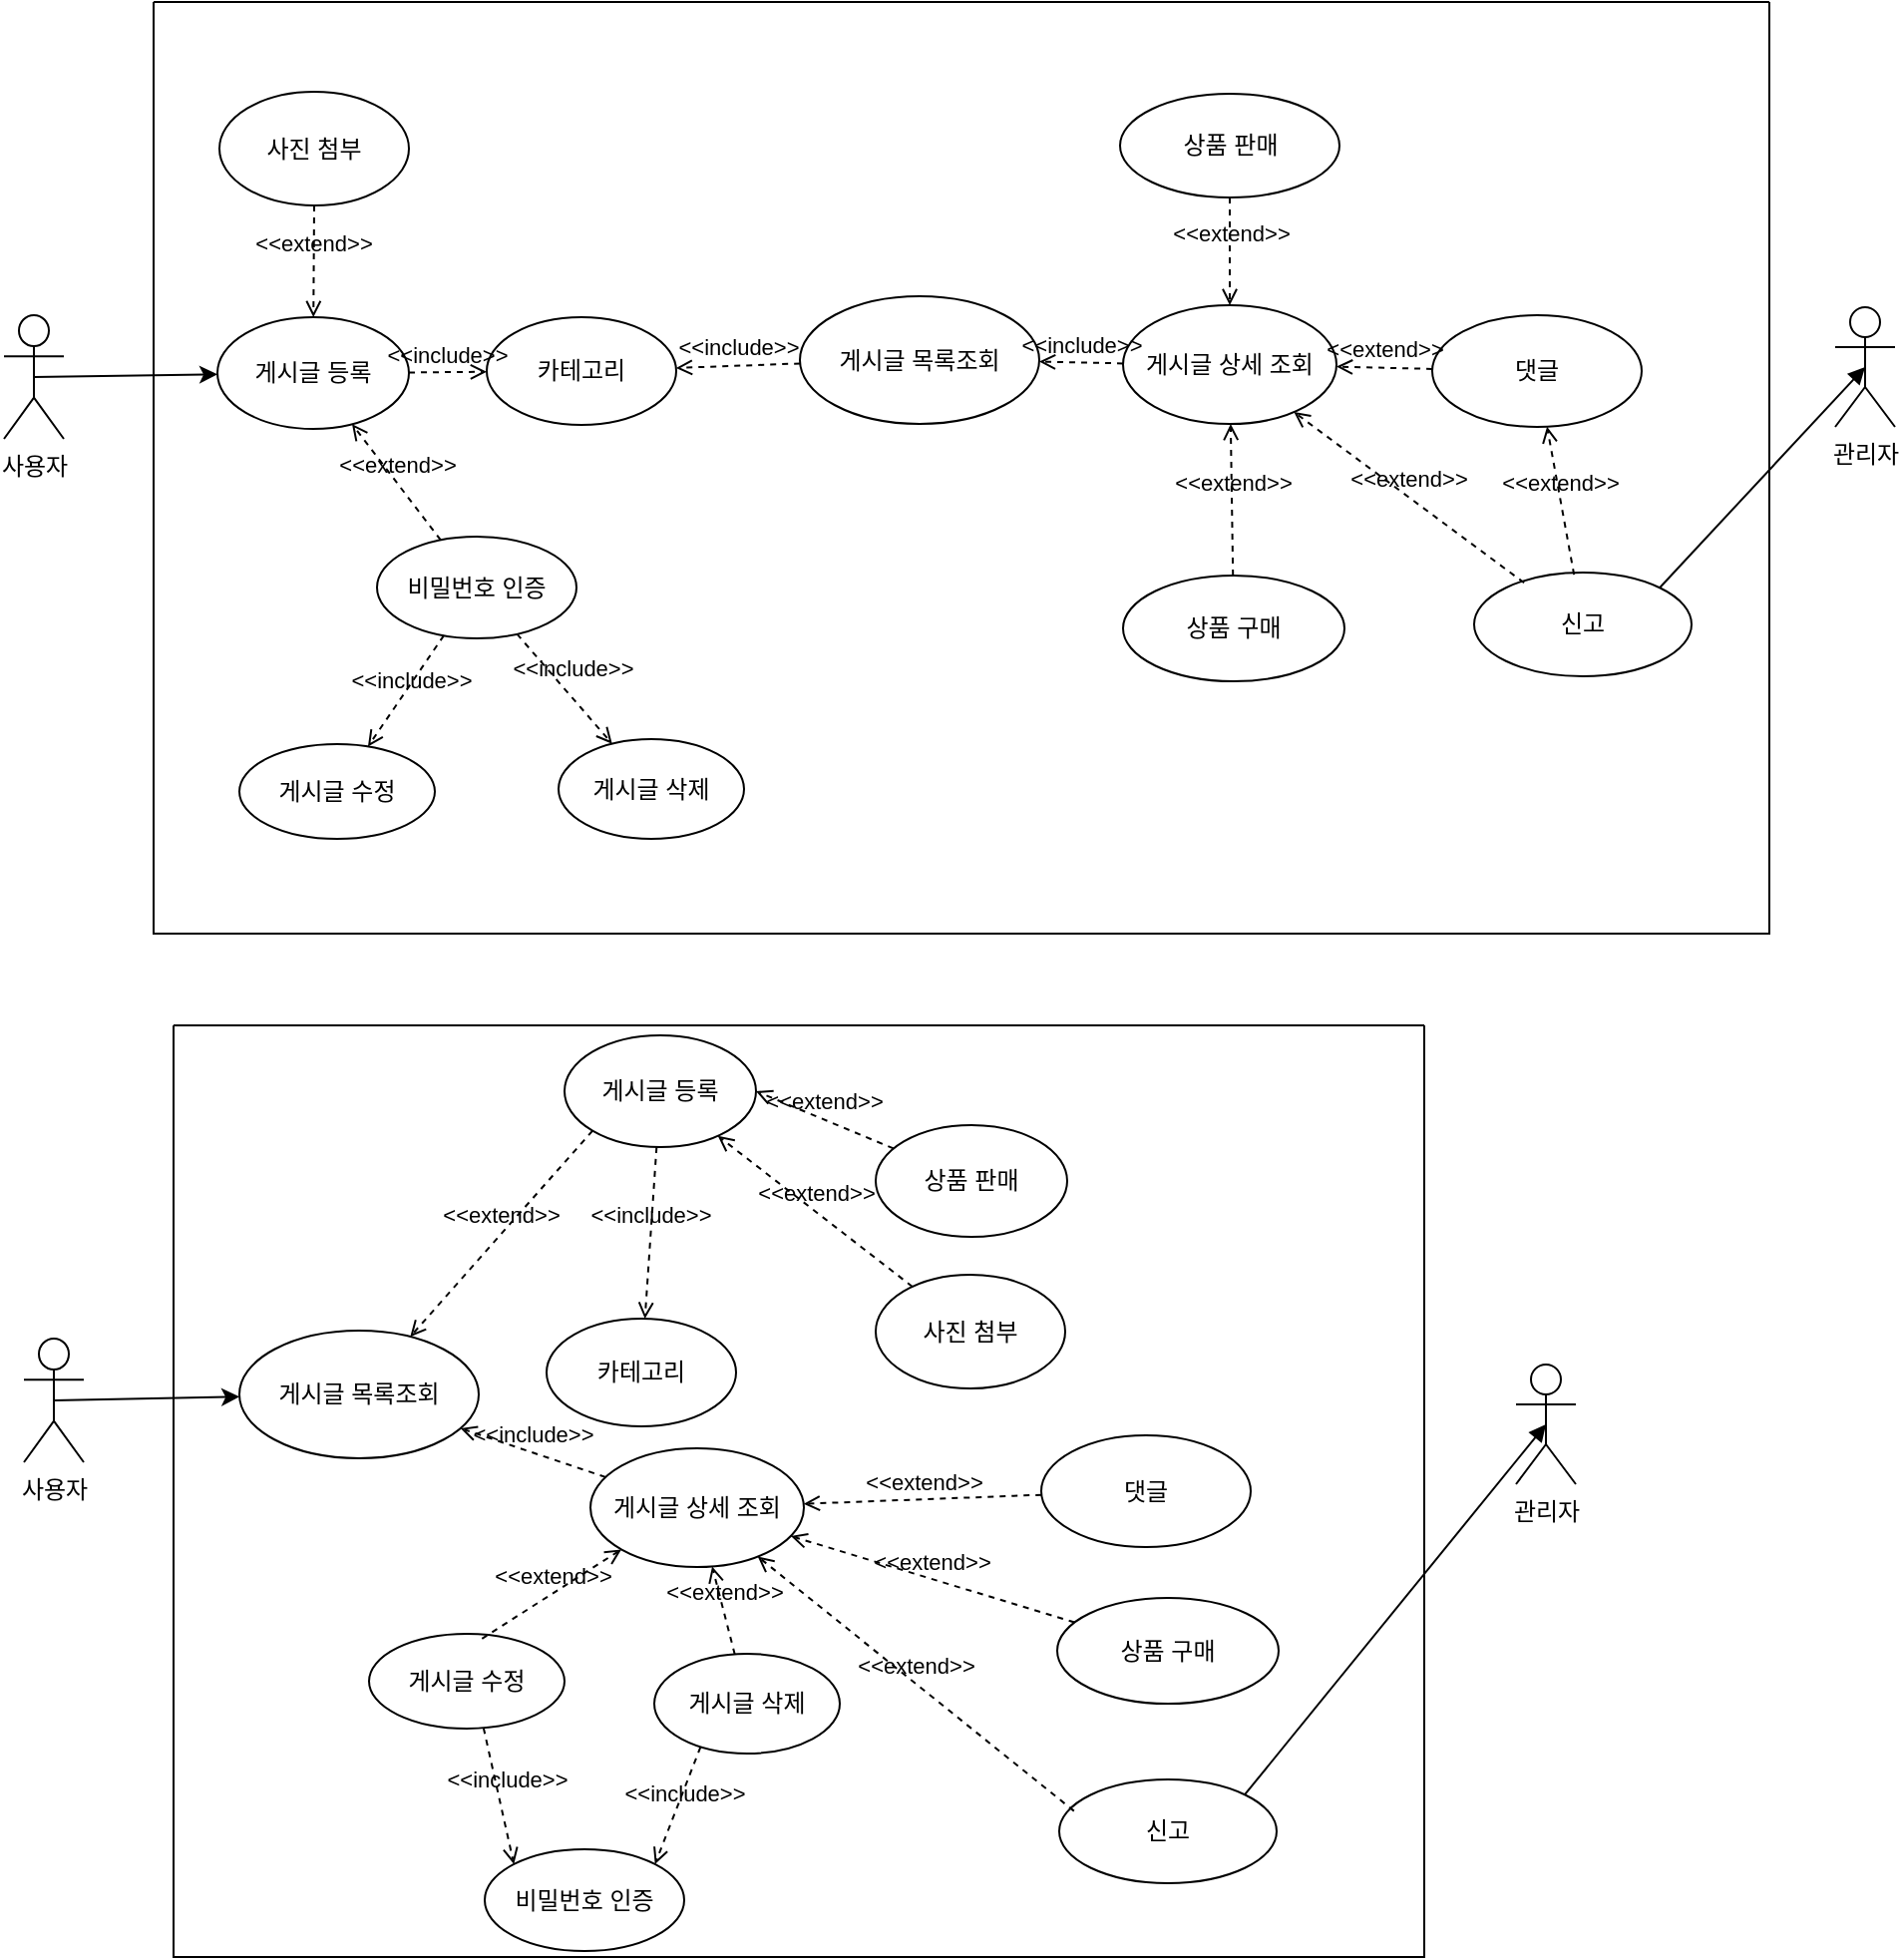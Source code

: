<mxfile version="21.5.0" type="device">
  <diagram name="페이지-1" id="2A6rmTgs7TxBlJDAq-7V">
    <mxGraphModel dx="1276" dy="1393" grid="0" gridSize="10" guides="1" tooltips="1" connect="1" arrows="1" fold="1" page="0" pageScale="1" pageWidth="827" pageHeight="1169" background="#ffffff" math="0" shadow="0">
      <root>
        <mxCell id="0" />
        <mxCell id="1" parent="0" />
        <mxCell id="9RrjQKSxuwqCgkj-DVFH-43" value="" style="swimlane;startSize=0;" vertex="1" parent="1">
          <mxGeometry x="207" y="-781" width="810" height="467" as="geometry" />
        </mxCell>
        <mxCell id="9RrjQKSxuwqCgkj-DVFH-41" value="게시글 수정" style="ellipse;html=1;whiteSpace=wrap;" vertex="1" parent="9RrjQKSxuwqCgkj-DVFH-43">
          <mxGeometry x="43" y="372" width="98" height="47.5" as="geometry" />
        </mxCell>
        <mxCell id="9RrjQKSxuwqCgkj-DVFH-35" value="게시글 목록조회" style="ellipse;html=1;whiteSpace=wrap;" vertex="1" parent="9RrjQKSxuwqCgkj-DVFH-43">
          <mxGeometry x="324" y="147.5" width="120" height="64" as="geometry" />
        </mxCell>
        <mxCell id="9RrjQKSxuwqCgkj-DVFH-36" value="게시글 상세 조회" style="ellipse;html=1;whiteSpace=wrap;" vertex="1" parent="9RrjQKSxuwqCgkj-DVFH-43">
          <mxGeometry x="486" y="152" width="107" height="59.5" as="geometry" />
        </mxCell>
        <mxCell id="9RrjQKSxuwqCgkj-DVFH-37" value="댓글" style="ellipse;html=1;whiteSpace=wrap;" vertex="1" parent="9RrjQKSxuwqCgkj-DVFH-43">
          <mxGeometry x="641" y="157" width="105" height="56" as="geometry" />
        </mxCell>
        <mxCell id="9RrjQKSxuwqCgkj-DVFH-38" value="상품 구매" style="ellipse;html=1;whiteSpace=wrap;" vertex="1" parent="9RrjQKSxuwqCgkj-DVFH-43">
          <mxGeometry x="486" y="287.5" width="111" height="53" as="geometry" />
        </mxCell>
        <mxCell id="9RrjQKSxuwqCgkj-DVFH-39" value="신고" style="ellipse;html=1;whiteSpace=wrap;" vertex="1" parent="9RrjQKSxuwqCgkj-DVFH-43">
          <mxGeometry x="662" y="286" width="109" height="52" as="geometry" />
        </mxCell>
        <mxCell id="9RrjQKSxuwqCgkj-DVFH-30" value="상품 판매" style="ellipse;html=1;whiteSpace=wrap;" vertex="1" parent="9RrjQKSxuwqCgkj-DVFH-43">
          <mxGeometry x="484.5" y="46" width="110" height="52" as="geometry" />
        </mxCell>
        <mxCell id="9RrjQKSxuwqCgkj-DVFH-34" value="사진 첨부" style="ellipse;html=1;whiteSpace=wrap;" vertex="1" parent="9RrjQKSxuwqCgkj-DVFH-43">
          <mxGeometry x="33" y="45" width="95" height="57" as="geometry" />
        </mxCell>
        <mxCell id="9RrjQKSxuwqCgkj-DVFH-33" value="카테고리" style="ellipse;html=1;whiteSpace=wrap;" vertex="1" parent="9RrjQKSxuwqCgkj-DVFH-43">
          <mxGeometry x="167" y="158" width="95" height="54" as="geometry" />
        </mxCell>
        <mxCell id="9RrjQKSxuwqCgkj-DVFH-42" value="비밀번호 인증" style="ellipse;html=1;whiteSpace=wrap;" vertex="1" parent="9RrjQKSxuwqCgkj-DVFH-43">
          <mxGeometry x="112" y="268" width="100" height="51" as="geometry" />
        </mxCell>
        <mxCell id="9RrjQKSxuwqCgkj-DVFH-51" value="게시글 삭제" style="ellipse;html=1;whiteSpace=wrap;" vertex="1" parent="9RrjQKSxuwqCgkj-DVFH-43">
          <mxGeometry x="203" y="369.5" width="93" height="50" as="geometry" />
        </mxCell>
        <mxCell id="9RrjQKSxuwqCgkj-DVFH-32" value="게시글 등록" style="ellipse;html=1;whiteSpace=wrap;" vertex="1" parent="9RrjQKSxuwqCgkj-DVFH-43">
          <mxGeometry x="32" y="158" width="96" height="56" as="geometry" />
        </mxCell>
        <mxCell id="9RrjQKSxuwqCgkj-DVFH-58" value="&amp;lt;&amp;lt;include&amp;gt;&amp;gt;" style="html=1;verticalAlign=bottom;labelBackgroundColor=none;endArrow=open;endFill=0;dashed=1;rounded=0;" edge="1" parent="9RrjQKSxuwqCgkj-DVFH-43" source="9RrjQKSxuwqCgkj-DVFH-42" target="9RrjQKSxuwqCgkj-DVFH-41">
          <mxGeometry x="0.037" y="4" width="160" relative="1" as="geometry">
            <mxPoint x="268" y="238" as="sourcePoint" />
            <mxPoint x="428" y="238" as="targetPoint" />
            <mxPoint as="offset" />
          </mxGeometry>
        </mxCell>
        <mxCell id="9RrjQKSxuwqCgkj-DVFH-60" value="&amp;lt;&amp;lt;include&amp;gt;&amp;gt;" style="html=1;verticalAlign=bottom;labelBackgroundColor=none;endArrow=open;endFill=0;dashed=1;rounded=0;" edge="1" parent="9RrjQKSxuwqCgkj-DVFH-43" source="9RrjQKSxuwqCgkj-DVFH-42" target="9RrjQKSxuwqCgkj-DVFH-51">
          <mxGeometry x="0.037" y="4" width="160" relative="1" as="geometry">
            <mxPoint x="151" y="272" as="sourcePoint" />
            <mxPoint x="119" y="313" as="targetPoint" />
            <mxPoint as="offset" />
          </mxGeometry>
        </mxCell>
        <mxCell id="9RrjQKSxuwqCgkj-DVFH-61" value="&amp;lt;&amp;lt;extend&amp;gt;&amp;gt;" style="html=1;verticalAlign=bottom;labelBackgroundColor=none;endArrow=open;endFill=0;dashed=1;rounded=0;" edge="1" parent="9RrjQKSxuwqCgkj-DVFH-43" source="9RrjQKSxuwqCgkj-DVFH-42" target="9RrjQKSxuwqCgkj-DVFH-32">
          <mxGeometry width="160" relative="1" as="geometry">
            <mxPoint x="358" y="231" as="sourcePoint" />
            <mxPoint x="518" y="231" as="targetPoint" />
          </mxGeometry>
        </mxCell>
        <mxCell id="9RrjQKSxuwqCgkj-DVFH-62" value="&amp;lt;&amp;lt;extend&amp;gt;&amp;gt;" style="html=1;verticalAlign=bottom;labelBackgroundColor=none;endArrow=open;endFill=0;dashed=1;rounded=0;" edge="1" parent="9RrjQKSxuwqCgkj-DVFH-43" source="9RrjQKSxuwqCgkj-DVFH-34" target="9RrjQKSxuwqCgkj-DVFH-32">
          <mxGeometry width="160" relative="1" as="geometry">
            <mxPoint x="358" y="231" as="sourcePoint" />
            <mxPoint x="518" y="231" as="targetPoint" />
          </mxGeometry>
        </mxCell>
        <mxCell id="9RrjQKSxuwqCgkj-DVFH-63" value="&amp;lt;&amp;lt;include&amp;gt;&amp;gt;" style="html=1;verticalAlign=bottom;labelBackgroundColor=none;endArrow=open;endFill=0;dashed=1;rounded=0;" edge="1" parent="9RrjQKSxuwqCgkj-DVFH-43" source="9RrjQKSxuwqCgkj-DVFH-32" target="9RrjQKSxuwqCgkj-DVFH-33">
          <mxGeometry width="160" relative="1" as="geometry">
            <mxPoint x="358" y="257" as="sourcePoint" />
            <mxPoint x="518" y="257" as="targetPoint" />
          </mxGeometry>
        </mxCell>
        <mxCell id="9RrjQKSxuwqCgkj-DVFH-65" value="&amp;lt;&amp;lt;include&amp;gt;&amp;gt;" style="html=1;verticalAlign=bottom;labelBackgroundColor=none;endArrow=open;endFill=0;dashed=1;rounded=0;" edge="1" parent="9RrjQKSxuwqCgkj-DVFH-43" source="9RrjQKSxuwqCgkj-DVFH-35" target="9RrjQKSxuwqCgkj-DVFH-33">
          <mxGeometry width="160" relative="1" as="geometry">
            <mxPoint x="381" y="257" as="sourcePoint" />
            <mxPoint x="284.983" y="184.269" as="targetPoint" />
          </mxGeometry>
        </mxCell>
        <mxCell id="9RrjQKSxuwqCgkj-DVFH-66" value="&amp;lt;&amp;lt;include&amp;gt;&amp;gt;" style="html=1;verticalAlign=bottom;labelBackgroundColor=none;endArrow=open;endFill=0;dashed=1;rounded=0;" edge="1" parent="9RrjQKSxuwqCgkj-DVFH-43" source="9RrjQKSxuwqCgkj-DVFH-36" target="9RrjQKSxuwqCgkj-DVFH-35">
          <mxGeometry width="160" relative="1" as="geometry">
            <mxPoint x="381" y="257" as="sourcePoint" />
            <mxPoint x="541" y="257" as="targetPoint" />
          </mxGeometry>
        </mxCell>
        <mxCell id="9RrjQKSxuwqCgkj-DVFH-67" value="&amp;lt;&amp;lt;extend&amp;gt;&amp;gt;" style="html=1;verticalAlign=bottom;labelBackgroundColor=none;endArrow=open;endFill=0;dashed=1;rounded=0;" edge="1" parent="9RrjQKSxuwqCgkj-DVFH-43" source="9RrjQKSxuwqCgkj-DVFH-38" target="9RrjQKSxuwqCgkj-DVFH-36">
          <mxGeometry width="160" relative="1" as="geometry">
            <mxPoint x="412" y="231" as="sourcePoint" />
            <mxPoint x="572" y="231" as="targetPoint" />
          </mxGeometry>
        </mxCell>
        <mxCell id="9RrjQKSxuwqCgkj-DVFH-68" value="&amp;lt;&amp;lt;extend&amp;gt;&amp;gt;" style="html=1;verticalAlign=bottom;labelBackgroundColor=none;endArrow=open;endFill=0;dashed=1;rounded=0;entryX=0.5;entryY=0;entryDx=0;entryDy=0;" edge="1" parent="9RrjQKSxuwqCgkj-DVFH-43" source="9RrjQKSxuwqCgkj-DVFH-30" target="9RrjQKSxuwqCgkj-DVFH-36">
          <mxGeometry width="160" relative="1" as="geometry">
            <mxPoint x="412" y="231" as="sourcePoint" />
            <mxPoint x="572" y="231" as="targetPoint" />
          </mxGeometry>
        </mxCell>
        <mxCell id="9RrjQKSxuwqCgkj-DVFH-69" value="&amp;lt;&amp;lt;extend&amp;gt;&amp;gt;" style="html=1;verticalAlign=bottom;labelBackgroundColor=none;endArrow=open;endFill=0;dashed=1;rounded=0;" edge="1" parent="9RrjQKSxuwqCgkj-DVFH-43" source="9RrjQKSxuwqCgkj-DVFH-37" target="9RrjQKSxuwqCgkj-DVFH-36">
          <mxGeometry width="160" relative="1" as="geometry">
            <mxPoint x="358" y="257" as="sourcePoint" />
            <mxPoint x="518" y="257" as="targetPoint" />
          </mxGeometry>
        </mxCell>
        <mxCell id="9RrjQKSxuwqCgkj-DVFH-72" value="&amp;lt;&amp;lt;extend&amp;gt;&amp;gt;" style="html=1;verticalAlign=bottom;labelBackgroundColor=none;endArrow=open;endFill=0;dashed=1;rounded=0;" edge="1" parent="9RrjQKSxuwqCgkj-DVFH-43" target="9RrjQKSxuwqCgkj-DVFH-37">
          <mxGeometry width="160" relative="1" as="geometry">
            <mxPoint x="712.094" y="287.085" as="sourcePoint" />
            <mxPoint x="518" y="231" as="targetPoint" />
          </mxGeometry>
        </mxCell>
        <mxCell id="9RrjQKSxuwqCgkj-DVFH-73" value="&amp;lt;&amp;lt;extend&amp;gt;&amp;gt;" style="html=1;verticalAlign=bottom;labelBackgroundColor=none;endArrow=open;endFill=0;dashed=1;rounded=0;" edge="1" parent="9RrjQKSxuwqCgkj-DVFH-43" target="9RrjQKSxuwqCgkj-DVFH-36">
          <mxGeometry width="160" relative="1" as="geometry">
            <mxPoint x="687.056" y="291.121" as="sourcePoint" />
            <mxPoint x="518" y="213" as="targetPoint" />
          </mxGeometry>
        </mxCell>
        <mxCell id="9RrjQKSxuwqCgkj-DVFH-29" value="사용자" style="shape=umlActor;verticalLabelPosition=bottom;verticalAlign=top;html=1;" vertex="1" parent="1">
          <mxGeometry x="132" y="-624" width="30" height="62" as="geometry" />
        </mxCell>
        <mxCell id="9RrjQKSxuwqCgkj-DVFH-40" value="관리자" style="shape=umlActor;verticalLabelPosition=bottom;verticalAlign=top;html=1;" vertex="1" parent="1">
          <mxGeometry x="1050" y="-628" width="30" height="60" as="geometry" />
        </mxCell>
        <mxCell id="9RrjQKSxuwqCgkj-DVFH-50" value="" style="endArrow=classic;html=1;rounded=0;exitX=0.5;exitY=0.5;exitDx=0;exitDy=0;exitPerimeter=0;" edge="1" parent="1" source="9RrjQKSxuwqCgkj-DVFH-29" target="9RrjQKSxuwqCgkj-DVFH-32">
          <mxGeometry width="50" height="50" relative="1" as="geometry">
            <mxPoint x="620" y="-450" as="sourcePoint" />
            <mxPoint x="670" y="-500" as="targetPoint" />
          </mxGeometry>
        </mxCell>
        <mxCell id="9RrjQKSxuwqCgkj-DVFH-70" value="" style="html=1;verticalAlign=bottom;labelBackgroundColor=none;endArrow=block;endFill=1;rounded=0;exitX=1;exitY=0;exitDx=0;exitDy=0;entryX=0.5;entryY=0.5;entryDx=0;entryDy=0;entryPerimeter=0;" edge="1" parent="1" source="9RrjQKSxuwqCgkj-DVFH-39" target="9RrjQKSxuwqCgkj-DVFH-40">
          <mxGeometry width="160" relative="1" as="geometry">
            <mxPoint x="565" y="-526" as="sourcePoint" />
            <mxPoint x="725" y="-526" as="targetPoint" />
          </mxGeometry>
        </mxCell>
        <mxCell id="9RrjQKSxuwqCgkj-DVFH-74" value="" style="swimlane;startSize=0;" vertex="1" parent="1">
          <mxGeometry x="217" y="-268" width="627" height="467" as="geometry" />
        </mxCell>
        <mxCell id="9RrjQKSxuwqCgkj-DVFH-75" value="게시글 수정" style="ellipse;html=1;whiteSpace=wrap;" vertex="1" parent="9RrjQKSxuwqCgkj-DVFH-74">
          <mxGeometry x="98" y="305" width="98" height="47.5" as="geometry" />
        </mxCell>
        <mxCell id="9RrjQKSxuwqCgkj-DVFH-76" value="게시글 목록조회" style="ellipse;html=1;whiteSpace=wrap;" vertex="1" parent="9RrjQKSxuwqCgkj-DVFH-74">
          <mxGeometry x="33" y="153" width="120" height="64" as="geometry" />
        </mxCell>
        <mxCell id="9RrjQKSxuwqCgkj-DVFH-77" value="게시글 상세 조회" style="ellipse;html=1;whiteSpace=wrap;" vertex="1" parent="9RrjQKSxuwqCgkj-DVFH-74">
          <mxGeometry x="209" y="212" width="107" height="59.5" as="geometry" />
        </mxCell>
        <mxCell id="9RrjQKSxuwqCgkj-DVFH-78" value="댓글" style="ellipse;html=1;whiteSpace=wrap;" vertex="1" parent="9RrjQKSxuwqCgkj-DVFH-74">
          <mxGeometry x="435" y="205.5" width="105" height="56" as="geometry" />
        </mxCell>
        <mxCell id="9RrjQKSxuwqCgkj-DVFH-79" value="상품 구매" style="ellipse;html=1;whiteSpace=wrap;" vertex="1" parent="9RrjQKSxuwqCgkj-DVFH-74">
          <mxGeometry x="443" y="287" width="111" height="53" as="geometry" />
        </mxCell>
        <mxCell id="9RrjQKSxuwqCgkj-DVFH-80" value="신고" style="ellipse;html=1;whiteSpace=wrap;" vertex="1" parent="9RrjQKSxuwqCgkj-DVFH-74">
          <mxGeometry x="444" y="378" width="109" height="52" as="geometry" />
        </mxCell>
        <mxCell id="9RrjQKSxuwqCgkj-DVFH-81" value="상품 판매" style="ellipse;html=1;whiteSpace=wrap;" vertex="1" parent="9RrjQKSxuwqCgkj-DVFH-74">
          <mxGeometry x="352" y="50" width="96" height="56" as="geometry" />
        </mxCell>
        <mxCell id="9RrjQKSxuwqCgkj-DVFH-82" value="사진 첨부" style="ellipse;html=1;whiteSpace=wrap;" vertex="1" parent="9RrjQKSxuwqCgkj-DVFH-74">
          <mxGeometry x="352" y="125" width="95" height="57" as="geometry" />
        </mxCell>
        <mxCell id="9RrjQKSxuwqCgkj-DVFH-83" value="카테고리" style="ellipse;html=1;whiteSpace=wrap;" vertex="1" parent="9RrjQKSxuwqCgkj-DVFH-74">
          <mxGeometry x="187" y="147" width="95" height="54" as="geometry" />
        </mxCell>
        <mxCell id="9RrjQKSxuwqCgkj-DVFH-84" value="비밀번호 인증" style="ellipse;html=1;whiteSpace=wrap;" vertex="1" parent="9RrjQKSxuwqCgkj-DVFH-74">
          <mxGeometry x="156" y="413" width="100" height="51" as="geometry" />
        </mxCell>
        <mxCell id="9RrjQKSxuwqCgkj-DVFH-85" value="게시글 삭제" style="ellipse;html=1;whiteSpace=wrap;" vertex="1" parent="9RrjQKSxuwqCgkj-DVFH-74">
          <mxGeometry x="241" y="315" width="93" height="50" as="geometry" />
        </mxCell>
        <mxCell id="9RrjQKSxuwqCgkj-DVFH-86" value="게시글 등록" style="ellipse;html=1;whiteSpace=wrap;" vertex="1" parent="9RrjQKSxuwqCgkj-DVFH-74">
          <mxGeometry x="196" y="5" width="96" height="56" as="geometry" />
        </mxCell>
        <mxCell id="9RrjQKSxuwqCgkj-DVFH-87" value="&amp;lt;&amp;lt;include&amp;gt;&amp;gt;" style="html=1;verticalAlign=bottom;labelBackgroundColor=none;endArrow=open;endFill=0;dashed=1;rounded=0;entryX=0;entryY=0;entryDx=0;entryDy=0;exitX=0.586;exitY=0.994;exitDx=0;exitDy=0;exitPerimeter=0;" edge="1" parent="9RrjQKSxuwqCgkj-DVFH-74" source="9RrjQKSxuwqCgkj-DVFH-75" target="9RrjQKSxuwqCgkj-DVFH-84">
          <mxGeometry x="0.037" y="4" width="160" relative="1" as="geometry">
            <mxPoint x="268" y="238" as="sourcePoint" />
            <mxPoint x="428" y="238" as="targetPoint" />
            <mxPoint as="offset" />
          </mxGeometry>
        </mxCell>
        <mxCell id="9RrjQKSxuwqCgkj-DVFH-88" value="&amp;lt;&amp;lt;include&amp;gt;&amp;gt;" style="html=1;verticalAlign=bottom;labelBackgroundColor=none;endArrow=open;endFill=0;dashed=1;rounded=0;entryX=1;entryY=0;entryDx=0;entryDy=0;exitX=0.249;exitY=0.936;exitDx=0;exitDy=0;exitPerimeter=0;" edge="1" parent="9RrjQKSxuwqCgkj-DVFH-74" source="9RrjQKSxuwqCgkj-DVFH-85" target="9RrjQKSxuwqCgkj-DVFH-84">
          <mxGeometry x="0.037" y="4" width="160" relative="1" as="geometry">
            <mxPoint x="151" y="272" as="sourcePoint" />
            <mxPoint x="119" y="313" as="targetPoint" />
            <mxPoint as="offset" />
          </mxGeometry>
        </mxCell>
        <mxCell id="9RrjQKSxuwqCgkj-DVFH-90" value="&amp;lt;&amp;lt;extend&amp;gt;&amp;gt;" style="html=1;verticalAlign=bottom;labelBackgroundColor=none;endArrow=open;endFill=0;dashed=1;rounded=0;" edge="1" parent="9RrjQKSxuwqCgkj-DVFH-74" source="9RrjQKSxuwqCgkj-DVFH-82" target="9RrjQKSxuwqCgkj-DVFH-86">
          <mxGeometry width="160" relative="1" as="geometry">
            <mxPoint x="358" y="231" as="sourcePoint" />
            <mxPoint x="518" y="231" as="targetPoint" />
          </mxGeometry>
        </mxCell>
        <mxCell id="9RrjQKSxuwqCgkj-DVFH-91" value="&amp;lt;&amp;lt;include&amp;gt;&amp;gt;" style="html=1;verticalAlign=bottom;labelBackgroundColor=none;endArrow=open;endFill=0;dashed=1;rounded=0;" edge="1" parent="9RrjQKSxuwqCgkj-DVFH-74" source="9RrjQKSxuwqCgkj-DVFH-86" target="9RrjQKSxuwqCgkj-DVFH-83">
          <mxGeometry width="160" relative="1" as="geometry">
            <mxPoint x="358" y="257" as="sourcePoint" />
            <mxPoint x="518" y="257" as="targetPoint" />
          </mxGeometry>
        </mxCell>
        <mxCell id="9RrjQKSxuwqCgkj-DVFH-93" value="&amp;lt;&amp;lt;include&amp;gt;&amp;gt;" style="html=1;verticalAlign=bottom;labelBackgroundColor=none;endArrow=open;endFill=0;dashed=1;rounded=0;" edge="1" parent="9RrjQKSxuwqCgkj-DVFH-74" source="9RrjQKSxuwqCgkj-DVFH-77" target="9RrjQKSxuwqCgkj-DVFH-76">
          <mxGeometry width="160" relative="1" as="geometry">
            <mxPoint x="381" y="257" as="sourcePoint" />
            <mxPoint x="541" y="257" as="targetPoint" />
          </mxGeometry>
        </mxCell>
        <mxCell id="9RrjQKSxuwqCgkj-DVFH-94" value="&amp;lt;&amp;lt;extend&amp;gt;&amp;gt;" style="html=1;verticalAlign=bottom;labelBackgroundColor=none;endArrow=open;endFill=0;dashed=1;rounded=0;" edge="1" parent="9RrjQKSxuwqCgkj-DVFH-74" source="9RrjQKSxuwqCgkj-DVFH-79" target="9RrjQKSxuwqCgkj-DVFH-77">
          <mxGeometry width="160" relative="1" as="geometry">
            <mxPoint x="412" y="231" as="sourcePoint" />
            <mxPoint x="572" y="231" as="targetPoint" />
          </mxGeometry>
        </mxCell>
        <mxCell id="9RrjQKSxuwqCgkj-DVFH-95" value="&amp;lt;&amp;lt;extend&amp;gt;&amp;gt;" style="html=1;verticalAlign=bottom;labelBackgroundColor=none;endArrow=open;endFill=0;dashed=1;rounded=0;entryX=1;entryY=0.5;entryDx=0;entryDy=0;" edge="1" parent="9RrjQKSxuwqCgkj-DVFH-74" source="9RrjQKSxuwqCgkj-DVFH-81" target="9RrjQKSxuwqCgkj-DVFH-86">
          <mxGeometry width="160" relative="1" as="geometry">
            <mxPoint x="412" y="231" as="sourcePoint" />
            <mxPoint x="572" y="231" as="targetPoint" />
          </mxGeometry>
        </mxCell>
        <mxCell id="9RrjQKSxuwqCgkj-DVFH-96" value="&amp;lt;&amp;lt;extend&amp;gt;&amp;gt;" style="html=1;verticalAlign=bottom;labelBackgroundColor=none;endArrow=open;endFill=0;dashed=1;rounded=0;" edge="1" parent="9RrjQKSxuwqCgkj-DVFH-74" source="9RrjQKSxuwqCgkj-DVFH-78" target="9RrjQKSxuwqCgkj-DVFH-77">
          <mxGeometry width="160" relative="1" as="geometry">
            <mxPoint x="358" y="257" as="sourcePoint" />
            <mxPoint x="518" y="257" as="targetPoint" />
          </mxGeometry>
        </mxCell>
        <mxCell id="9RrjQKSxuwqCgkj-DVFH-105" value="&amp;lt;&amp;lt;extend&amp;gt;&amp;gt;" style="html=1;verticalAlign=bottom;labelBackgroundColor=none;endArrow=open;endFill=0;dashed=1;rounded=0;" edge="1" parent="9RrjQKSxuwqCgkj-DVFH-74" source="9RrjQKSxuwqCgkj-DVFH-85" target="9RrjQKSxuwqCgkj-DVFH-77">
          <mxGeometry width="160" relative="1" as="geometry">
            <mxPoint x="270" y="203" as="sourcePoint" />
            <mxPoint x="430" y="203" as="targetPoint" />
          </mxGeometry>
        </mxCell>
        <mxCell id="9RrjQKSxuwqCgkj-DVFH-107" value="&amp;lt;&amp;lt;extend&amp;gt;&amp;gt;" style="html=1;verticalAlign=bottom;labelBackgroundColor=none;endArrow=open;endFill=0;dashed=1;rounded=0;exitX=0.578;exitY=0.051;exitDx=0;exitDy=0;exitPerimeter=0;entryX=0;entryY=1;entryDx=0;entryDy=0;" edge="1" parent="9RrjQKSxuwqCgkj-DVFH-74" source="9RrjQKSxuwqCgkj-DVFH-75" target="9RrjQKSxuwqCgkj-DVFH-77">
          <mxGeometry width="160" relative="1" as="geometry">
            <mxPoint x="270" y="203" as="sourcePoint" />
            <mxPoint x="430" y="203" as="targetPoint" />
          </mxGeometry>
        </mxCell>
        <mxCell id="9RrjQKSxuwqCgkj-DVFH-109" value="&amp;lt;&amp;lt;extend&amp;gt;&amp;gt;" style="html=1;verticalAlign=bottom;labelBackgroundColor=none;endArrow=open;endFill=0;dashed=1;rounded=0;exitX=0;exitY=1;exitDx=0;exitDy=0;" edge="1" parent="9RrjQKSxuwqCgkj-DVFH-74" source="9RrjQKSxuwqCgkj-DVFH-86" target="9RrjQKSxuwqCgkj-DVFH-76">
          <mxGeometry width="160" relative="1" as="geometry">
            <mxPoint x="270" y="203" as="sourcePoint" />
            <mxPoint x="430" y="203" as="targetPoint" />
          </mxGeometry>
        </mxCell>
        <mxCell id="9RrjQKSxuwqCgkj-DVFH-110" value="&amp;lt;&amp;lt;extend&amp;gt;&amp;gt;" style="html=1;verticalAlign=bottom;labelBackgroundColor=none;endArrow=open;endFill=0;dashed=1;rounded=0;exitX=0.068;exitY=0.304;exitDx=0;exitDy=0;exitPerimeter=0;" edge="1" parent="9RrjQKSxuwqCgkj-DVFH-74" source="9RrjQKSxuwqCgkj-DVFH-80" target="9RrjQKSxuwqCgkj-DVFH-77">
          <mxGeometry width="160" relative="1" as="geometry">
            <mxPoint x="270" y="203" as="sourcePoint" />
            <mxPoint x="430" y="203" as="targetPoint" />
          </mxGeometry>
        </mxCell>
        <mxCell id="9RrjQKSxuwqCgkj-DVFH-99" value="사용자" style="shape=umlActor;verticalLabelPosition=bottom;verticalAlign=top;html=1;" vertex="1" parent="1">
          <mxGeometry x="142" y="-111" width="30" height="62" as="geometry" />
        </mxCell>
        <mxCell id="9RrjQKSxuwqCgkj-DVFH-100" value="관리자" style="shape=umlActor;verticalLabelPosition=bottom;verticalAlign=top;html=1;" vertex="1" parent="1">
          <mxGeometry x="890" y="-98" width="30" height="60" as="geometry" />
        </mxCell>
        <mxCell id="9RrjQKSxuwqCgkj-DVFH-101" value="" style="endArrow=classic;html=1;rounded=0;exitX=0.5;exitY=0.5;exitDx=0;exitDy=0;exitPerimeter=0;" edge="1" parent="1" source="9RrjQKSxuwqCgkj-DVFH-99" target="9RrjQKSxuwqCgkj-DVFH-76">
          <mxGeometry width="50" height="50" relative="1" as="geometry">
            <mxPoint x="630" y="63" as="sourcePoint" />
            <mxPoint x="680" y="13" as="targetPoint" />
          </mxGeometry>
        </mxCell>
        <mxCell id="9RrjQKSxuwqCgkj-DVFH-102" value="" style="html=1;verticalAlign=bottom;labelBackgroundColor=none;endArrow=block;endFill=1;rounded=0;exitX=1;exitY=0;exitDx=0;exitDy=0;entryX=0.5;entryY=0.5;entryDx=0;entryDy=0;entryPerimeter=0;" edge="1" parent="1" source="9RrjQKSxuwqCgkj-DVFH-80" target="9RrjQKSxuwqCgkj-DVFH-100">
          <mxGeometry width="160" relative="1" as="geometry">
            <mxPoint x="575" y="-13" as="sourcePoint" />
            <mxPoint x="735" y="-13" as="targetPoint" />
          </mxGeometry>
        </mxCell>
      </root>
    </mxGraphModel>
  </diagram>
</mxfile>
